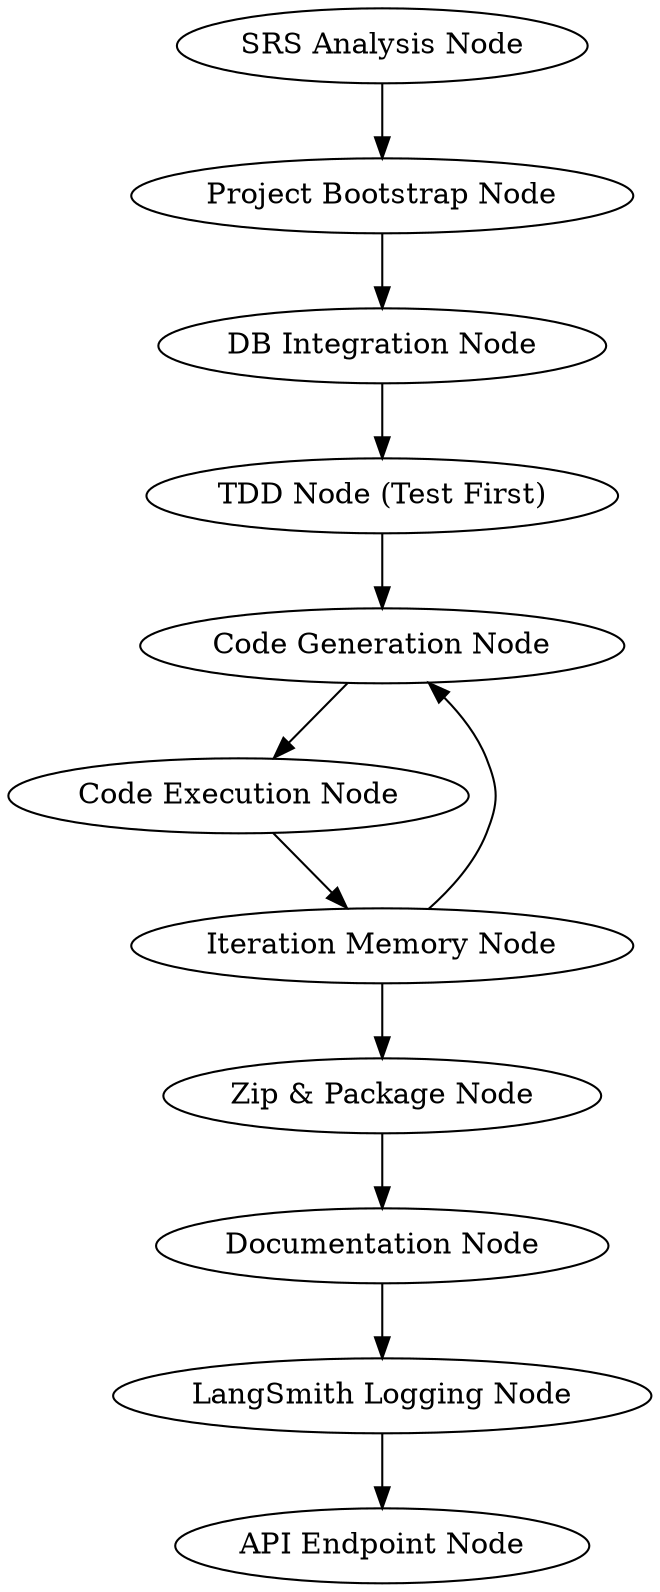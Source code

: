 digraph LangGraph {
  srs_analysis [label="SRS Analysis Node"]
  project_bootstrap [label="Project Bootstrap Node"]
  db_integration [label="DB Integration Node"]
  tdd [label="TDD Node (Test First)"]
  code_generation [label="Code Generation Node"]
  code_execution [label="Code Execution Node"]
  iteration_memory [label="Iteration Memory Node"]
  zip_packager [label="Zip & Package Node"]
  documentation [label="Documentation Node"]
  langsmith_logging [label="LangSmith Logging Node"]
  api_endpoint [label="API Endpoint Node"]
  srs_analysis -> project_bootstrap
  project_bootstrap -> db_integration
  db_integration -> tdd
  tdd -> code_generation
  code_generation -> code_execution
  code_execution -> iteration_memory
  iteration_memory -> code_generation
  iteration_memory -> zip_packager
  zip_packager -> documentation
  documentation -> langsmith_logging
  langsmith_logging -> api_endpoint
}